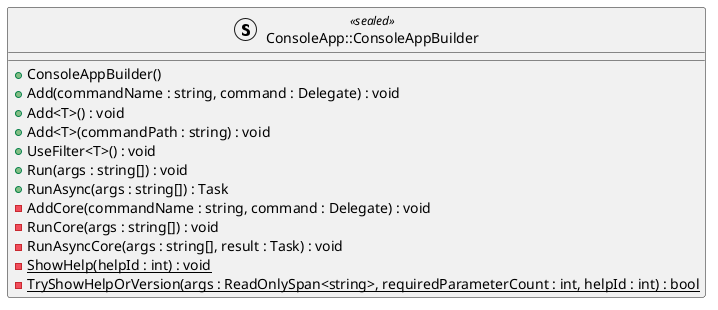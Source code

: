 @startuml ConsoleApp::ConsoleAppBuilder
struct ConsoleApp::ConsoleAppBuilder <<sealed>>  {
    + ConsoleAppBuilder()
    + Add(commandName : string, command : Delegate) : void
    + Add<T>() : void
    + Add<T>(commandPath : string) : void
    + UseFilter<T>() : void
    + Run(args : string[]) : void
    + RunAsync(args : string[]) : Task
    - AddCore(commandName : string, command : Delegate) : void
    - RunCore(args : string[]) : void
    - RunAsyncCore(args : string[], result : Task) : void
    - {static} ShowHelp(helpId : int) : void
    - {static} TryShowHelpOrVersion(args : ReadOnlySpan<string>, requiredParameterCount : int, helpId : int) : bool
}
@enduml